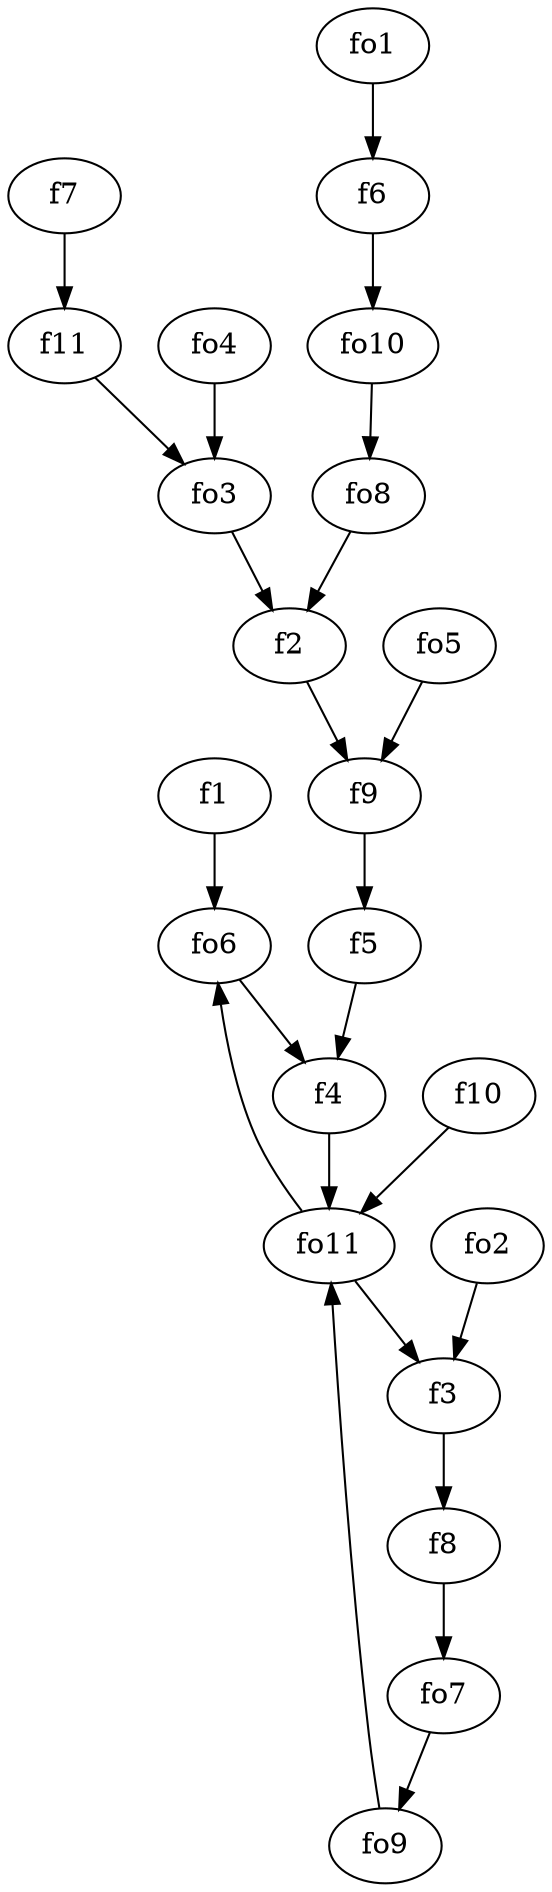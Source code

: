 strict digraph  {
f1;
f2;
f3;
f4;
f5;
f6;
f7;
f8;
f9;
f10;
f11;
fo1;
fo2;
fo3;
fo4;
fo5;
fo6;
fo7;
fo8;
fo9;
fo10;
fo11;
f1 -> fo6  [weight=2];
f2 -> f9  [weight=2];
f3 -> f8  [weight=2];
f4 -> fo11  [weight=2];
f5 -> f4  [weight=2];
f6 -> fo10  [weight=2];
f7 -> f11  [weight=2];
f8 -> fo7  [weight=2];
f9 -> f5  [weight=2];
f10 -> fo11  [weight=2];
f11 -> fo3  [weight=2];
fo1 -> f6  [weight=2];
fo2 -> f3  [weight=2];
fo3 -> f2  [weight=2];
fo4 -> fo3  [weight=2];
fo5 -> f9  [weight=2];
fo6 -> f4  [weight=2];
fo7 -> fo9  [weight=2];
fo8 -> f2  [weight=2];
fo9 -> fo11  [weight=2];
fo10 -> fo8  [weight=2];
fo11 -> f3  [weight=2];
fo11 -> fo6  [weight=2];
}
